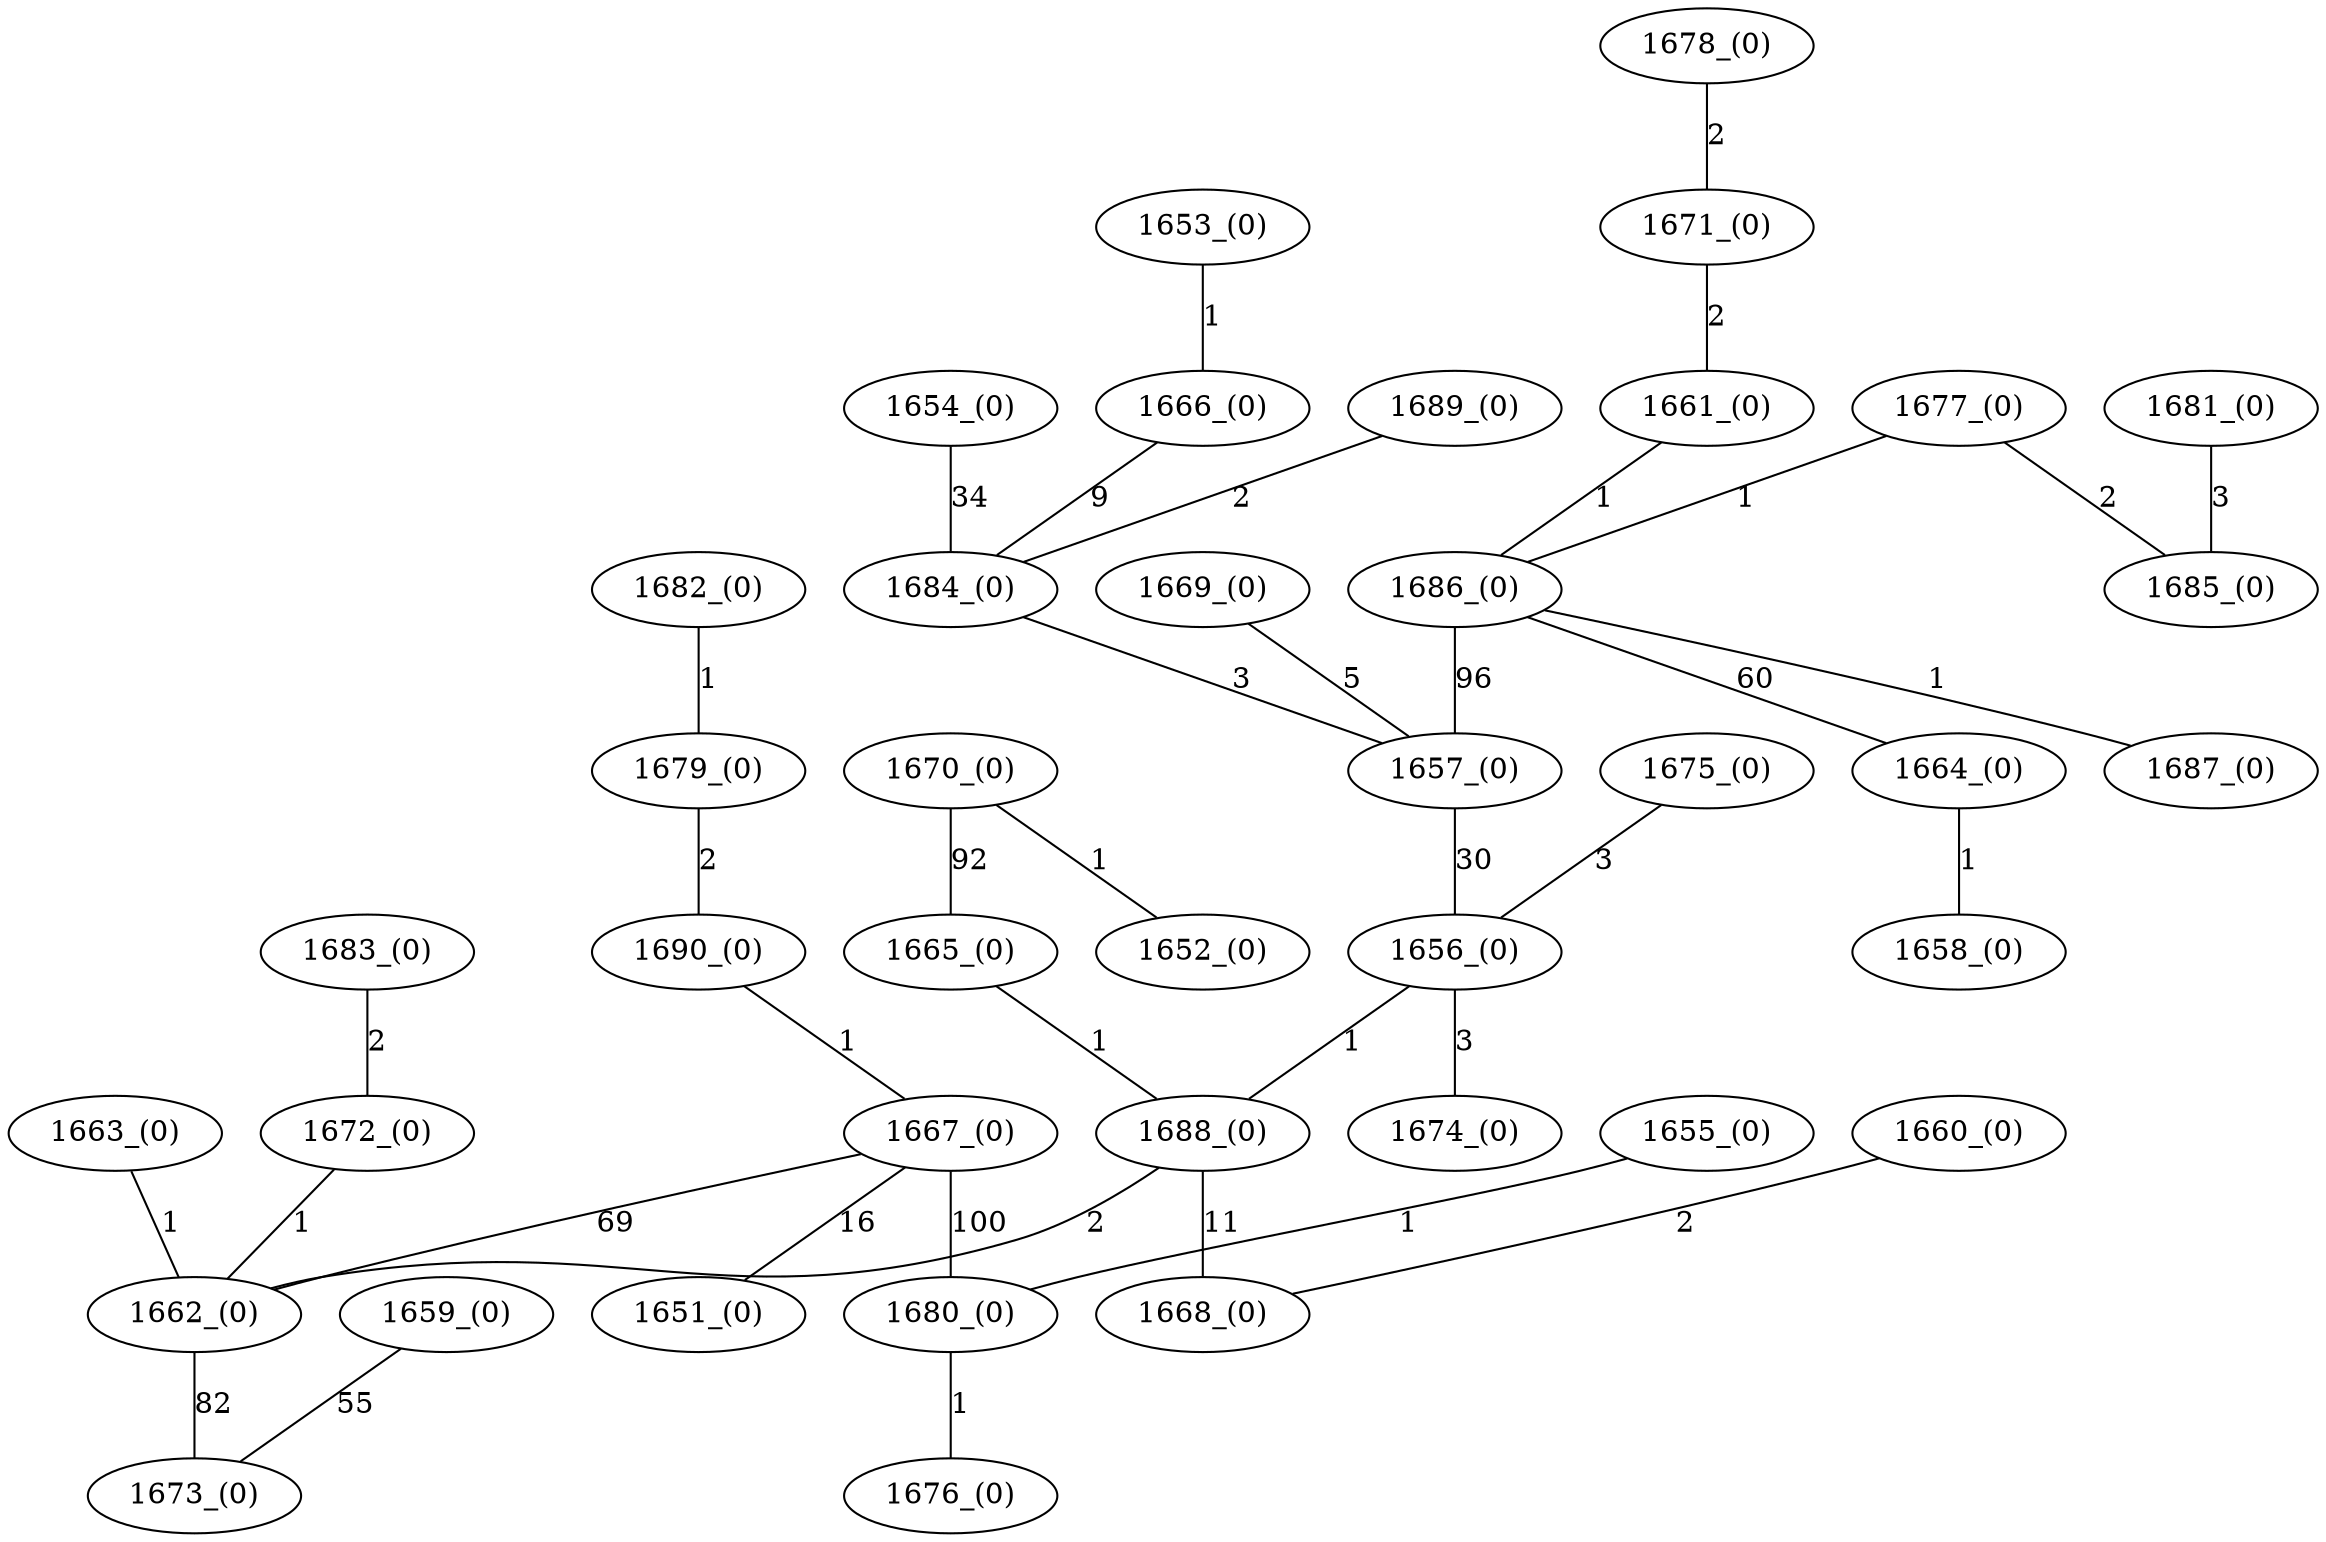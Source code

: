 graph {
    "1651_(0)" [weight=0,]
    "1667_(0)" [weight=0,]
    "1662_(0)" [weight=0,]
    "1680_(0)" [weight=0,]
    "1673_(0)" [weight=0,]
    "1659_(0)" [weight=0,]
    "1690_(0)" [weight=0,]
    "1663_(0)" [weight=0,]
    "1672_(0)" [weight=0,]
    "1655_(0)" [weight=0,]
    "1676_(0)" [weight=0,]
    "1688_(0)" [weight=0,]
    "1668_(0)" [weight=0,]
    "1656_(0)" [weight=0,]
    "1657_(0)" [weight=0,]
    "1684_(0)" [weight=0,]
    "1686_(0)" [weight=0,]
    "1654_(0)" [weight=0,]
    "1666_(0)" [weight=0,]
    "1661_(0)" [weight=0,]
    "1664_(0)" [weight=0,]
    "1665_(0)" [weight=0,]
    "1670_(0)" [weight=0,]
    "1677_(0)" [weight=0,]
    "1687_(0)" [weight=0,]
    "1653_(0)" [weight=0,]
    "1658_(0)" [weight=0,]
    "1652_(0)" [weight=0,]
    "1679_(0)" [weight=0,]
    "1682_(0)" [weight=0,]
    "1683_(0)" [weight=0,]
    "1660_(0)" [weight=0,]
    "1689_(0)" [weight=0,]
    "1671_(0)" [weight=0,]
    "1685_(0)" [weight=0,]
    "1678_(0)" [weight=0,]
    "1674_(0)" [weight=0,]
    "1675_(0)" [weight=0,]
    "1681_(0)" [weight=0,]
    "1669_(0)" [weight=0,]
    "1667_(0)" -- "1651_(0)" [label=16, weight=16]
    "1667_(0)" -- "1662_(0)" [label=69, weight=69]
    "1667_(0)" -- "1680_(0)" [label=100, weight=100]
    "1662_(0)" -- "1673_(0)" [label=82, weight=82]
    "1659_(0)" -- "1673_(0)" [label=55, weight=55]
    "1690_(0)" -- "1667_(0)" [label=1, weight=1]
    "1663_(0)" -- "1662_(0)" [label=1, weight=1]
    "1672_(0)" -- "1662_(0)" [label=1, weight=1]
    "1655_(0)" -- "1680_(0)" [label=1, weight=1]
    "1680_(0)" -- "1676_(0)" [label=1, weight=1]
    "1688_(0)" -- "1662_(0)" [label=2, weight=2]
    "1688_(0)" -- "1668_(0)" [label=11, weight=11]
    "1656_(0)" -- "1688_(0)" [label=1, weight=1]
    "1657_(0)" -- "1656_(0)" [label=30, weight=30]
    "1684_(0)" -- "1657_(0)" [label=3, weight=3]
    "1686_(0)" -- "1657_(0)" [label=96, weight=96]
    "1654_(0)" -- "1684_(0)" [label=34, weight=34]
    "1666_(0)" -- "1684_(0)" [label=9, weight=9]
    "1661_(0)" -- "1686_(0)" [label=1, weight=1]
    "1686_(0)" -- "1664_(0)" [label=60, weight=60]
    "1665_(0)" -- "1688_(0)" [label=1, weight=1]
    "1670_(0)" -- "1665_(0)" [label=92, weight=92]
    "1677_(0)" -- "1686_(0)" [label=1, weight=1]
    "1686_(0)" -- "1687_(0)" [label=1, weight=1]
    "1653_(0)" -- "1666_(0)" [label=1, weight=1]
    "1664_(0)" -- "1658_(0)" [label=1, weight=1]
    "1670_(0)" -- "1652_(0)" [label=1, weight=1]
    "1679_(0)" -- "1690_(0)" [label=2, weight=2]
    "1682_(0)" -- "1679_(0)" [label=1, weight=1]
    "1683_(0)" -- "1672_(0)" [label=2, weight=2]
    "1660_(0)" -- "1668_(0)" [label=2, weight=2]
    "1689_(0)" -- "1684_(0)" [label=2, weight=2]
    "1671_(0)" -- "1661_(0)" [label=2, weight=2]
    "1677_(0)" -- "1685_(0)" [label=2, weight=2]
    "1678_(0)" -- "1671_(0)" [label=2, weight=2]
    "1656_(0)" -- "1674_(0)" [label=3, weight=3]
    "1675_(0)" -- "1656_(0)" [label=3, weight=3]
    "1681_(0)" -- "1685_(0)" [label=3, weight=3]
    "1669_(0)" -- "1657_(0)" [label=5, weight=5]
}
